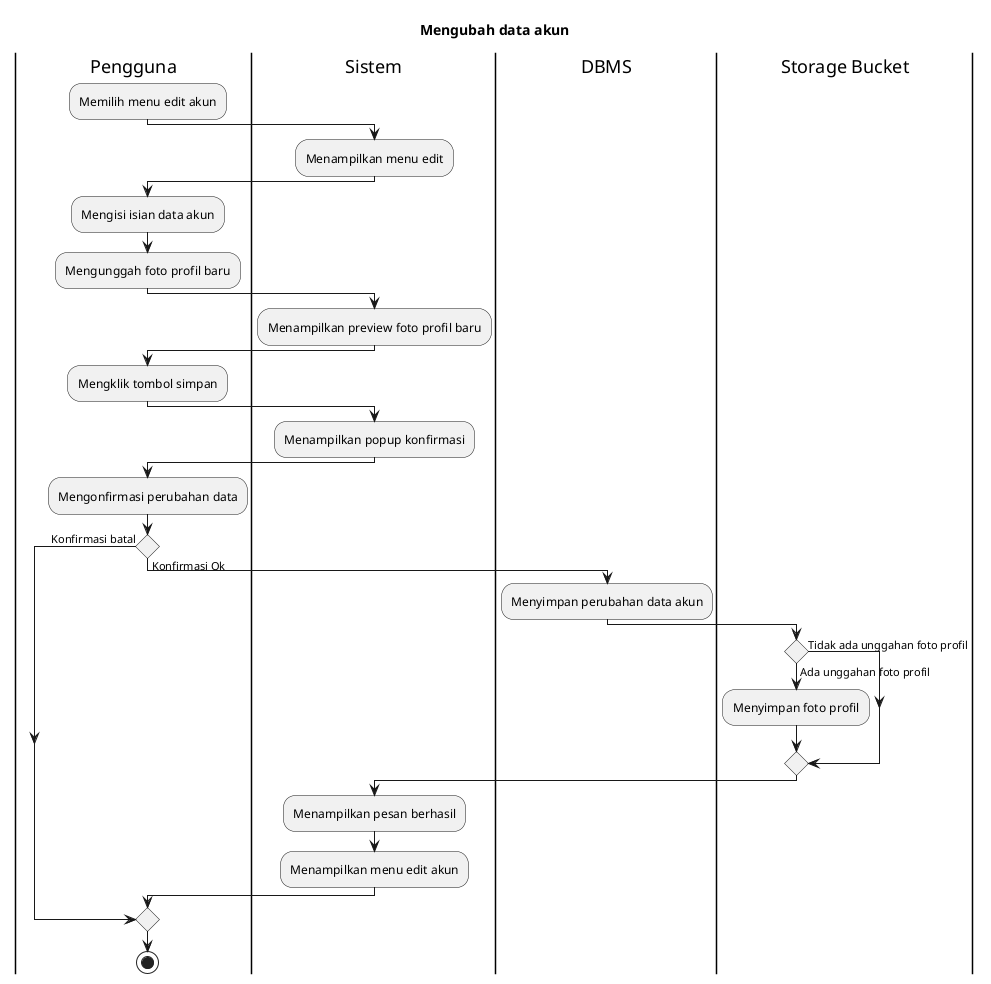 @startuml UC-MGACCOUNT-001 - Mengubah data akun
title Mengubah data akun

|Pengguna|
:Memilih menu edit akun;

|Sistem|
:Menampilkan menu edit;

|Pengguna|
:Mengisi isian data akun;
:Mengunggah foto profil baru;

|Sistem|
:Menampilkan preview foto profil baru;

|Pengguna|
:Mengklik tombol simpan;

|Sistem|
:Menampilkan popup konfirmasi;

|Pengguna|
:Mengonfirmasi perubahan data;

if () then (Konfirmasi batal)
else (Konfirmasi Ok)
  |DBMS|
  :Menyimpan perubahan data akun;

  |Storage Bucket|
  if () then (Tidak ada unggahan foto profil)
  else (Ada unggahan foto profil)
    :Menyimpan foto profil;
  endif

  |Sistem|
  :Menampilkan pesan berhasil;
  :Menampilkan menu edit akun;
endif

|Pengguna|
stop

@enduml